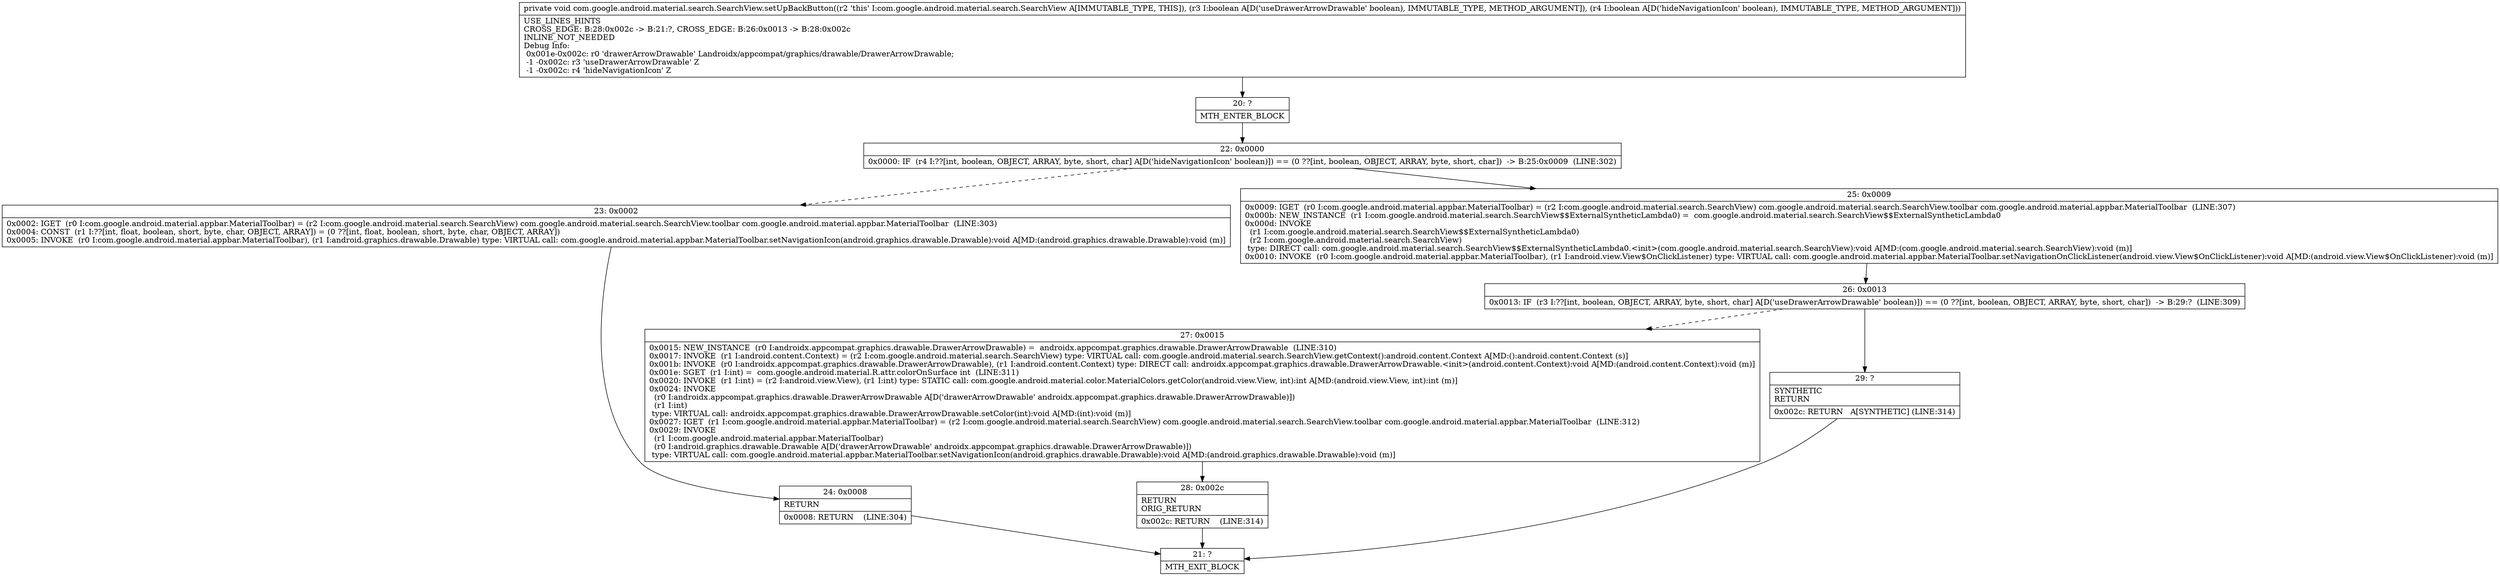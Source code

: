 digraph "CFG forcom.google.android.material.search.SearchView.setUpBackButton(ZZ)V" {
Node_20 [shape=record,label="{20\:\ ?|MTH_ENTER_BLOCK\l}"];
Node_22 [shape=record,label="{22\:\ 0x0000|0x0000: IF  (r4 I:??[int, boolean, OBJECT, ARRAY, byte, short, char] A[D('hideNavigationIcon' boolean)]) == (0 ??[int, boolean, OBJECT, ARRAY, byte, short, char])  \-\> B:25:0x0009  (LINE:302)\l}"];
Node_23 [shape=record,label="{23\:\ 0x0002|0x0002: IGET  (r0 I:com.google.android.material.appbar.MaterialToolbar) = (r2 I:com.google.android.material.search.SearchView) com.google.android.material.search.SearchView.toolbar com.google.android.material.appbar.MaterialToolbar  (LINE:303)\l0x0004: CONST  (r1 I:??[int, float, boolean, short, byte, char, OBJECT, ARRAY]) = (0 ??[int, float, boolean, short, byte, char, OBJECT, ARRAY]) \l0x0005: INVOKE  (r0 I:com.google.android.material.appbar.MaterialToolbar), (r1 I:android.graphics.drawable.Drawable) type: VIRTUAL call: com.google.android.material.appbar.MaterialToolbar.setNavigationIcon(android.graphics.drawable.Drawable):void A[MD:(android.graphics.drawable.Drawable):void (m)]\l}"];
Node_24 [shape=record,label="{24\:\ 0x0008|RETURN\l|0x0008: RETURN    (LINE:304)\l}"];
Node_21 [shape=record,label="{21\:\ ?|MTH_EXIT_BLOCK\l}"];
Node_25 [shape=record,label="{25\:\ 0x0009|0x0009: IGET  (r0 I:com.google.android.material.appbar.MaterialToolbar) = (r2 I:com.google.android.material.search.SearchView) com.google.android.material.search.SearchView.toolbar com.google.android.material.appbar.MaterialToolbar  (LINE:307)\l0x000b: NEW_INSTANCE  (r1 I:com.google.android.material.search.SearchView$$ExternalSyntheticLambda0) =  com.google.android.material.search.SearchView$$ExternalSyntheticLambda0 \l0x000d: INVOKE  \l  (r1 I:com.google.android.material.search.SearchView$$ExternalSyntheticLambda0)\l  (r2 I:com.google.android.material.search.SearchView)\l type: DIRECT call: com.google.android.material.search.SearchView$$ExternalSyntheticLambda0.\<init\>(com.google.android.material.search.SearchView):void A[MD:(com.google.android.material.search.SearchView):void (m)]\l0x0010: INVOKE  (r0 I:com.google.android.material.appbar.MaterialToolbar), (r1 I:android.view.View$OnClickListener) type: VIRTUAL call: com.google.android.material.appbar.MaterialToolbar.setNavigationOnClickListener(android.view.View$OnClickListener):void A[MD:(android.view.View$OnClickListener):void (m)]\l}"];
Node_26 [shape=record,label="{26\:\ 0x0013|0x0013: IF  (r3 I:??[int, boolean, OBJECT, ARRAY, byte, short, char] A[D('useDrawerArrowDrawable' boolean)]) == (0 ??[int, boolean, OBJECT, ARRAY, byte, short, char])  \-\> B:29:?  (LINE:309)\l}"];
Node_27 [shape=record,label="{27\:\ 0x0015|0x0015: NEW_INSTANCE  (r0 I:androidx.appcompat.graphics.drawable.DrawerArrowDrawable) =  androidx.appcompat.graphics.drawable.DrawerArrowDrawable  (LINE:310)\l0x0017: INVOKE  (r1 I:android.content.Context) = (r2 I:com.google.android.material.search.SearchView) type: VIRTUAL call: com.google.android.material.search.SearchView.getContext():android.content.Context A[MD:():android.content.Context (s)]\l0x001b: INVOKE  (r0 I:androidx.appcompat.graphics.drawable.DrawerArrowDrawable), (r1 I:android.content.Context) type: DIRECT call: androidx.appcompat.graphics.drawable.DrawerArrowDrawable.\<init\>(android.content.Context):void A[MD:(android.content.Context):void (m)]\l0x001e: SGET  (r1 I:int) =  com.google.android.material.R.attr.colorOnSurface int  (LINE:311)\l0x0020: INVOKE  (r1 I:int) = (r2 I:android.view.View), (r1 I:int) type: STATIC call: com.google.android.material.color.MaterialColors.getColor(android.view.View, int):int A[MD:(android.view.View, int):int (m)]\l0x0024: INVOKE  \l  (r0 I:androidx.appcompat.graphics.drawable.DrawerArrowDrawable A[D('drawerArrowDrawable' androidx.appcompat.graphics.drawable.DrawerArrowDrawable)])\l  (r1 I:int)\l type: VIRTUAL call: androidx.appcompat.graphics.drawable.DrawerArrowDrawable.setColor(int):void A[MD:(int):void (m)]\l0x0027: IGET  (r1 I:com.google.android.material.appbar.MaterialToolbar) = (r2 I:com.google.android.material.search.SearchView) com.google.android.material.search.SearchView.toolbar com.google.android.material.appbar.MaterialToolbar  (LINE:312)\l0x0029: INVOKE  \l  (r1 I:com.google.android.material.appbar.MaterialToolbar)\l  (r0 I:android.graphics.drawable.Drawable A[D('drawerArrowDrawable' androidx.appcompat.graphics.drawable.DrawerArrowDrawable)])\l type: VIRTUAL call: com.google.android.material.appbar.MaterialToolbar.setNavigationIcon(android.graphics.drawable.Drawable):void A[MD:(android.graphics.drawable.Drawable):void (m)]\l}"];
Node_28 [shape=record,label="{28\:\ 0x002c|RETURN\lORIG_RETURN\l|0x002c: RETURN    (LINE:314)\l}"];
Node_29 [shape=record,label="{29\:\ ?|SYNTHETIC\lRETURN\l|0x002c: RETURN   A[SYNTHETIC] (LINE:314)\l}"];
MethodNode[shape=record,label="{private void com.google.android.material.search.SearchView.setUpBackButton((r2 'this' I:com.google.android.material.search.SearchView A[IMMUTABLE_TYPE, THIS]), (r3 I:boolean A[D('useDrawerArrowDrawable' boolean), IMMUTABLE_TYPE, METHOD_ARGUMENT]), (r4 I:boolean A[D('hideNavigationIcon' boolean), IMMUTABLE_TYPE, METHOD_ARGUMENT]))  | USE_LINES_HINTS\lCROSS_EDGE: B:28:0x002c \-\> B:21:?, CROSS_EDGE: B:26:0x0013 \-\> B:28:0x002c\lINLINE_NOT_NEEDED\lDebug Info:\l  0x001e\-0x002c: r0 'drawerArrowDrawable' Landroidx\/appcompat\/graphics\/drawable\/DrawerArrowDrawable;\l  \-1 \-0x002c: r3 'useDrawerArrowDrawable' Z\l  \-1 \-0x002c: r4 'hideNavigationIcon' Z\l}"];
MethodNode -> Node_20;Node_20 -> Node_22;
Node_22 -> Node_23[style=dashed];
Node_22 -> Node_25;
Node_23 -> Node_24;
Node_24 -> Node_21;
Node_25 -> Node_26;
Node_26 -> Node_27[style=dashed];
Node_26 -> Node_29;
Node_27 -> Node_28;
Node_28 -> Node_21;
Node_29 -> Node_21;
}

